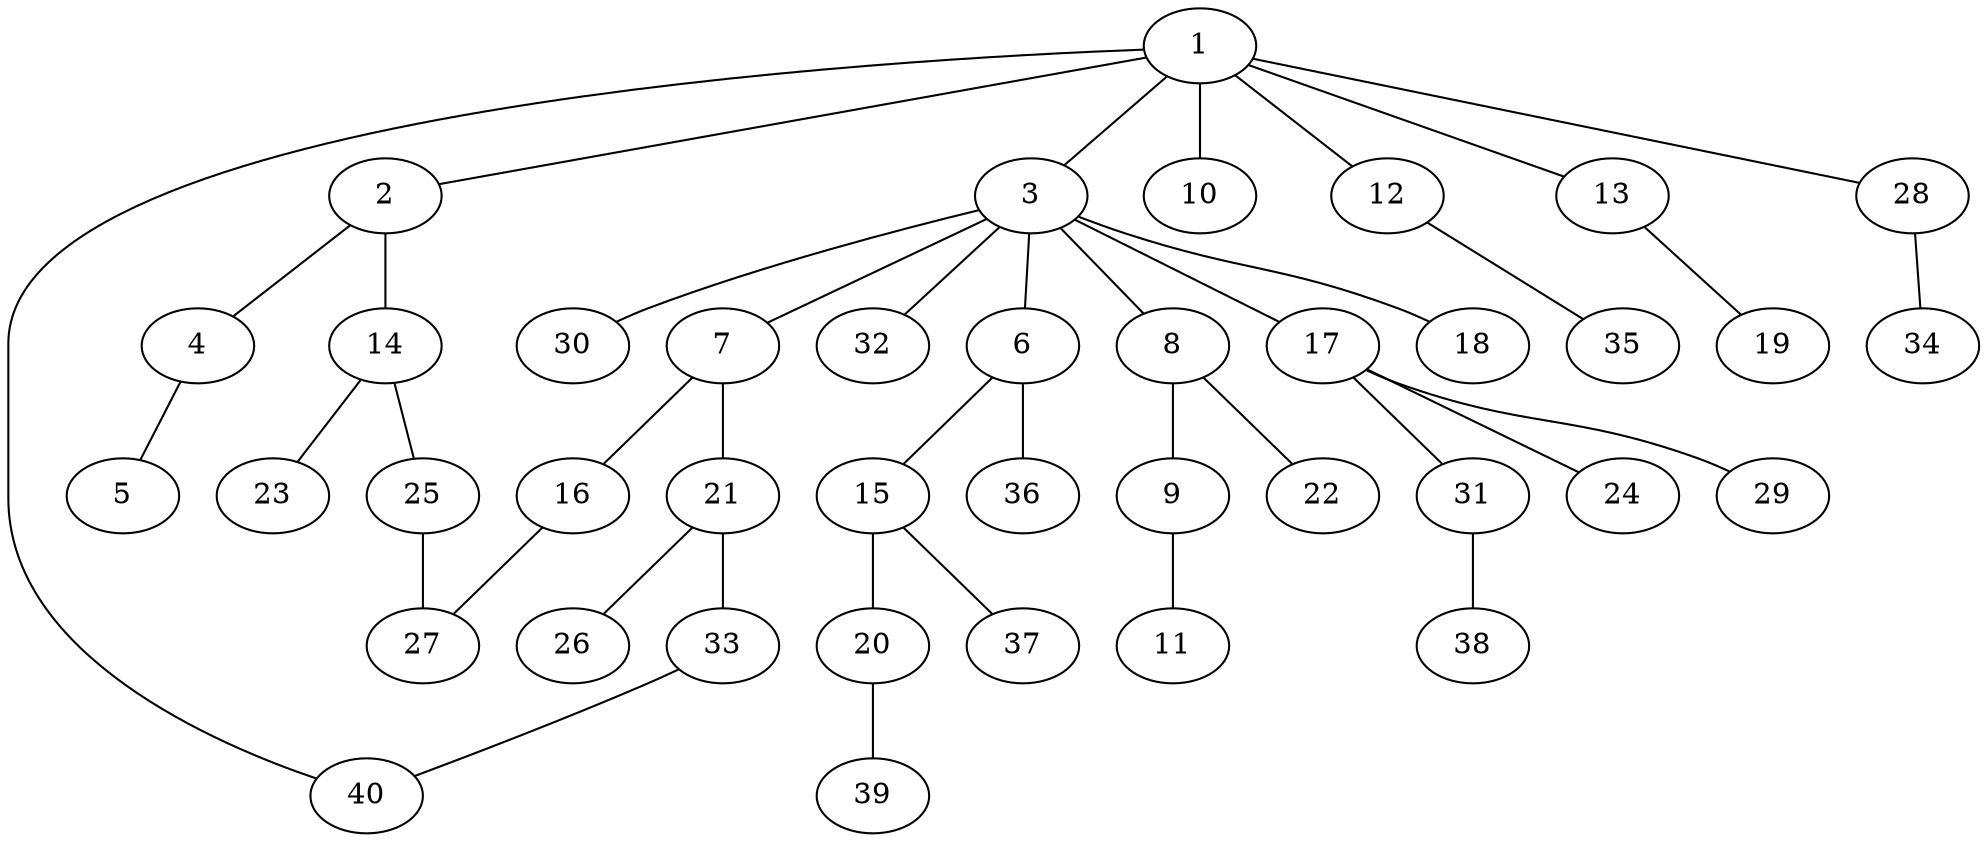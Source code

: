 graph graphname {1--2
1--3
1--10
1--12
1--13
1--28
1--40
2--4
2--14
3--6
3--7
3--8
3--17
3--18
3--30
3--32
4--5
6--15
6--36
7--16
7--21
8--9
8--22
9--11
12--35
13--19
14--23
14--25
15--20
15--37
16--27
17--24
17--29
17--31
20--39
21--26
21--33
25--27
28--34
31--38
33--40
}
